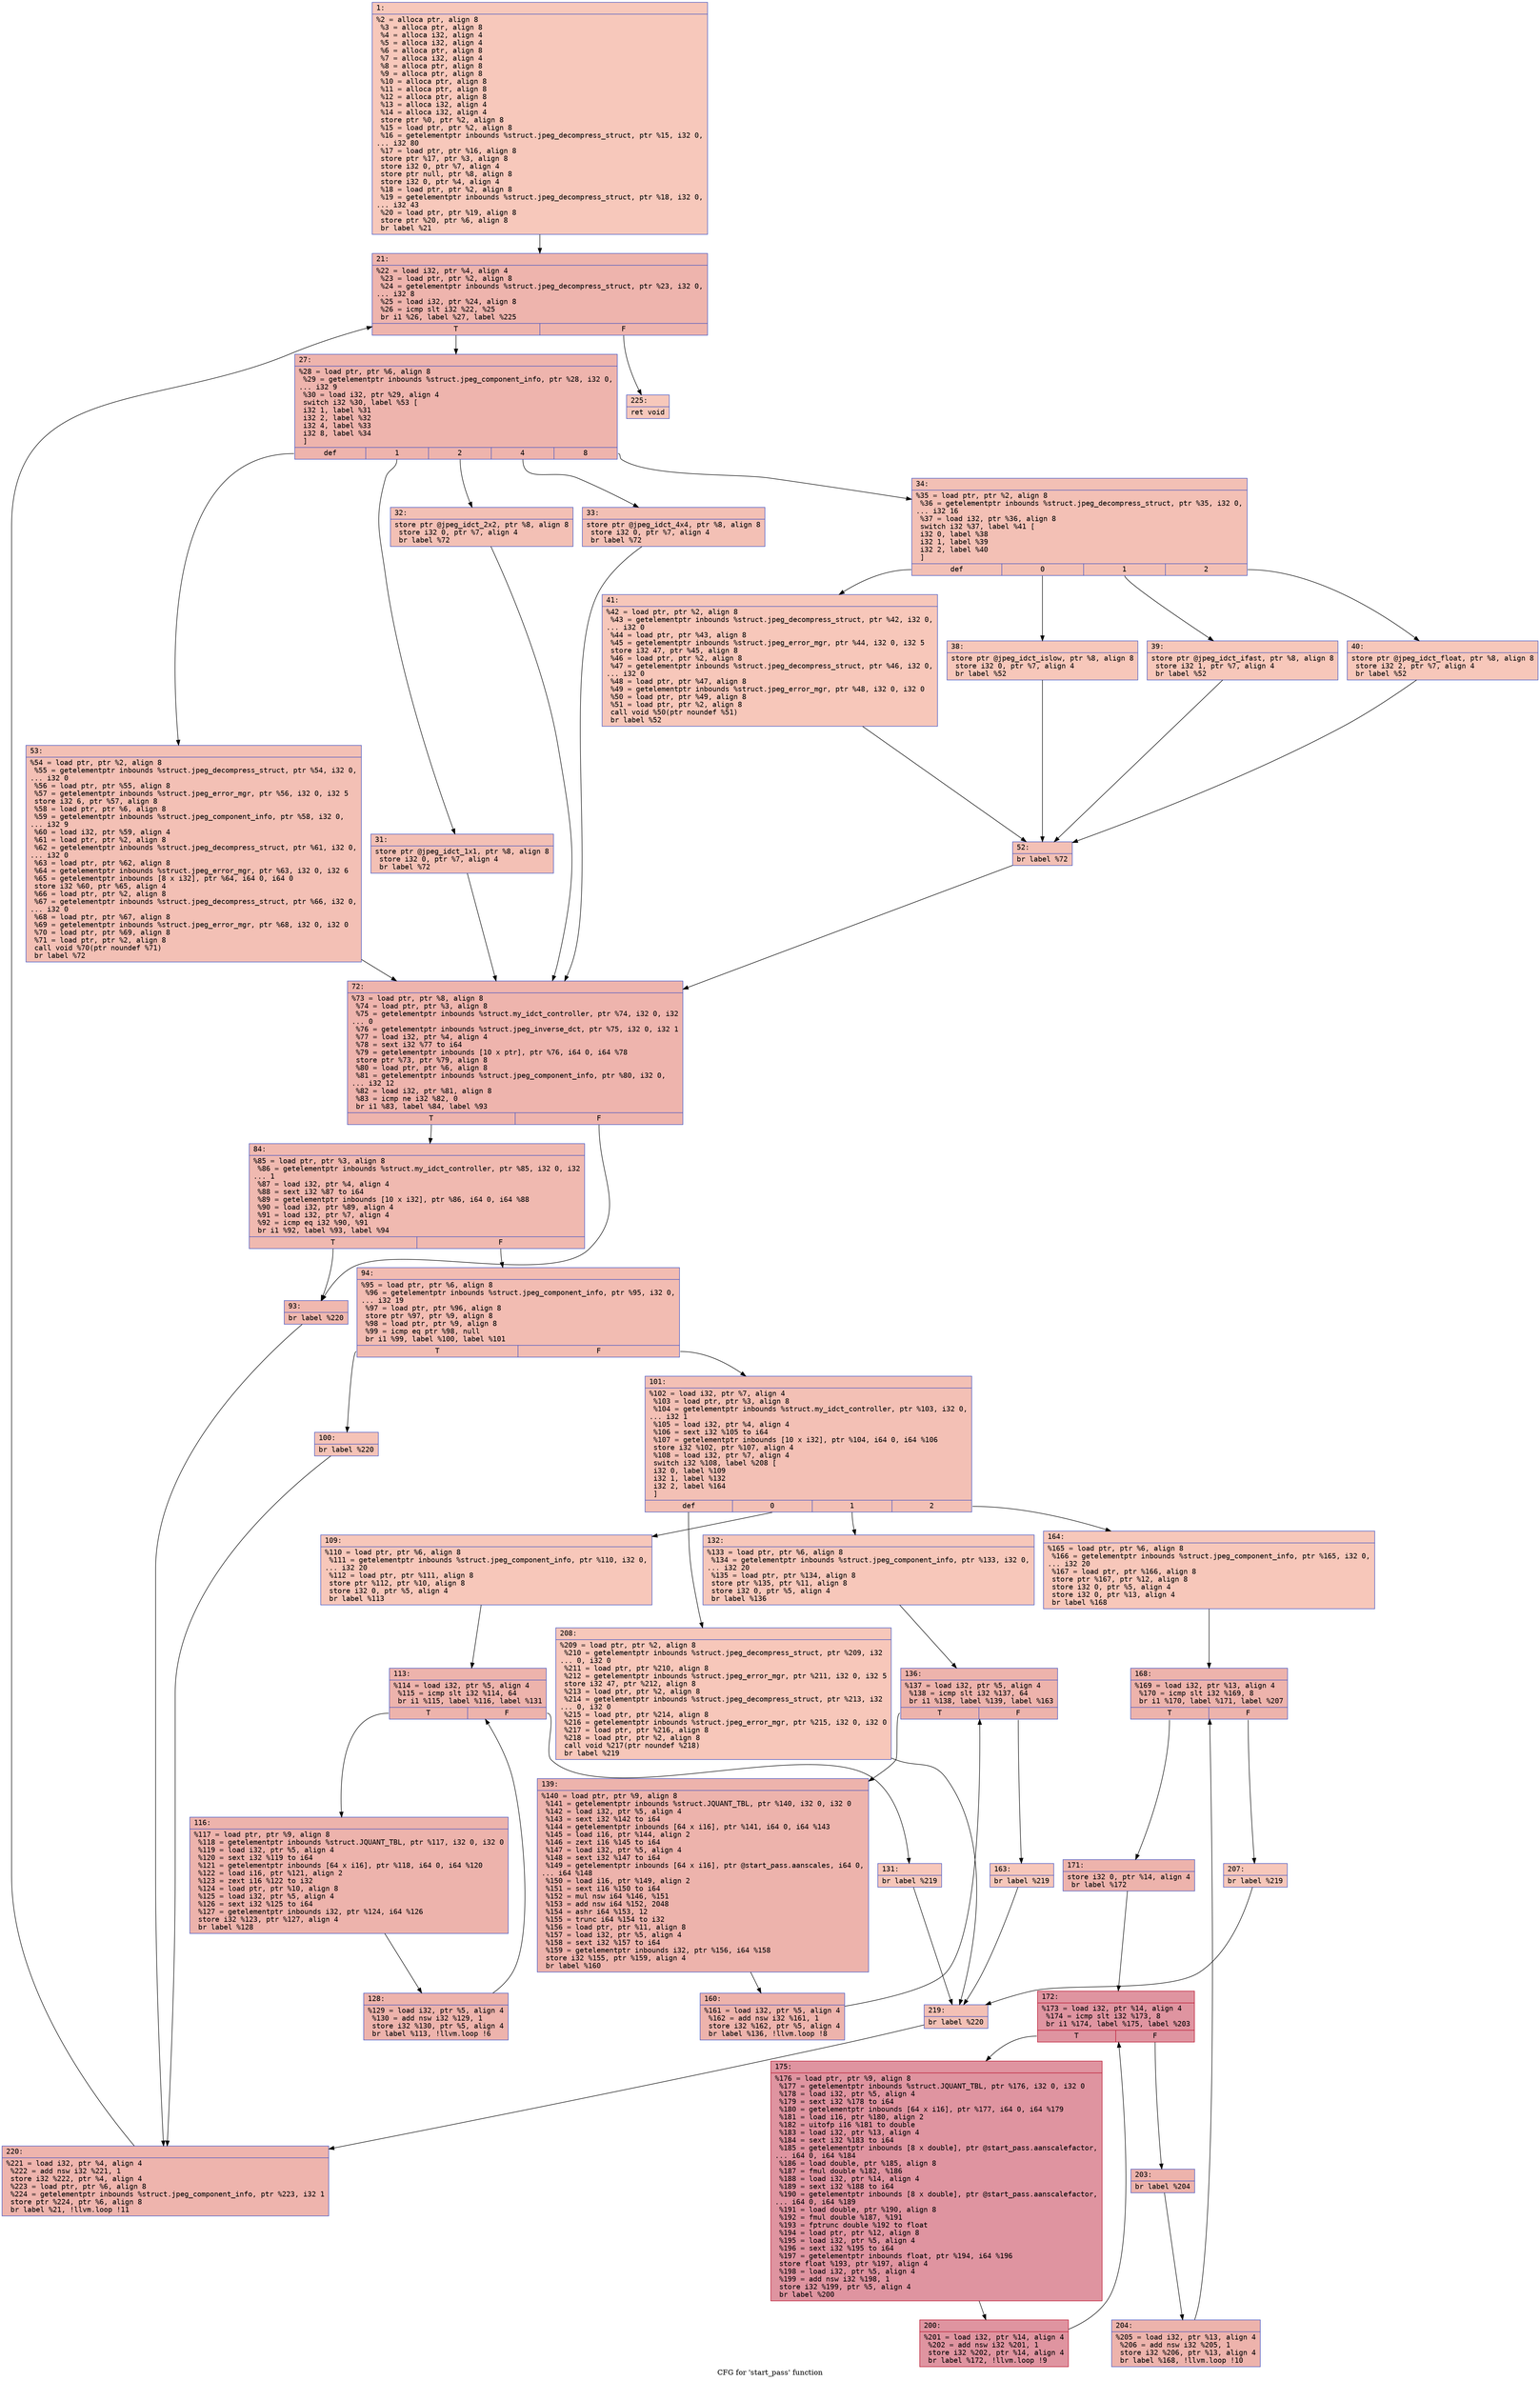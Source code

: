 digraph "CFG for 'start_pass' function" {
	label="CFG for 'start_pass' function";

	Node0x600000e5a080 [shape=record,color="#3d50c3ff", style=filled, fillcolor="#ed836670" fontname="Courier",label="{1:\l|  %2 = alloca ptr, align 8\l  %3 = alloca ptr, align 8\l  %4 = alloca i32, align 4\l  %5 = alloca i32, align 4\l  %6 = alloca ptr, align 8\l  %7 = alloca i32, align 4\l  %8 = alloca ptr, align 8\l  %9 = alloca ptr, align 8\l  %10 = alloca ptr, align 8\l  %11 = alloca ptr, align 8\l  %12 = alloca ptr, align 8\l  %13 = alloca i32, align 4\l  %14 = alloca i32, align 4\l  store ptr %0, ptr %2, align 8\l  %15 = load ptr, ptr %2, align 8\l  %16 = getelementptr inbounds %struct.jpeg_decompress_struct, ptr %15, i32 0,\l... i32 80\l  %17 = load ptr, ptr %16, align 8\l  store ptr %17, ptr %3, align 8\l  store i32 0, ptr %7, align 4\l  store ptr null, ptr %8, align 8\l  store i32 0, ptr %4, align 4\l  %18 = load ptr, ptr %2, align 8\l  %19 = getelementptr inbounds %struct.jpeg_decompress_struct, ptr %18, i32 0,\l... i32 43\l  %20 = load ptr, ptr %19, align 8\l  store ptr %20, ptr %6, align 8\l  br label %21\l}"];
	Node0x600000e5a080 -> Node0x600000e5a0d0[tooltip="1 -> 21\nProbability 100.00%" ];
	Node0x600000e5a0d0 [shape=record,color="#3d50c3ff", style=filled, fillcolor="#d8564670" fontname="Courier",label="{21:\l|  %22 = load i32, ptr %4, align 4\l  %23 = load ptr, ptr %2, align 8\l  %24 = getelementptr inbounds %struct.jpeg_decompress_struct, ptr %23, i32 0,\l... i32 8\l  %25 = load i32, ptr %24, align 8\l  %26 = icmp slt i32 %22, %25\l  br i1 %26, label %27, label %225\l|{<s0>T|<s1>F}}"];
	Node0x600000e5a0d0:s0 -> Node0x600000e5a120[tooltip="21 -> 27\nProbability 96.88%" ];
	Node0x600000e5a0d0:s1 -> Node0x600000e5ad50[tooltip="21 -> 225\nProbability 3.12%" ];
	Node0x600000e5a120 [shape=record,color="#3d50c3ff", style=filled, fillcolor="#d8564670" fontname="Courier",label="{27:\l|  %28 = load ptr, ptr %6, align 8\l  %29 = getelementptr inbounds %struct.jpeg_component_info, ptr %28, i32 0,\l... i32 9\l  %30 = load i32, ptr %29, align 4\l  switch i32 %30, label %53 [\l    i32 1, label %31\l    i32 2, label %32\l    i32 4, label %33\l    i32 8, label %34\l  ]\l|{<s0>def|<s1>1|<s2>2|<s3>4|<s4>8}}"];
	Node0x600000e5a120:s0 -> Node0x600000e5a440[tooltip="27 -> 53\nProbability 20.00%" ];
	Node0x600000e5a120:s1 -> Node0x600000e5a170[tooltip="27 -> 31\nProbability 20.00%" ];
	Node0x600000e5a120:s2 -> Node0x600000e5a1c0[tooltip="27 -> 32\nProbability 20.00%" ];
	Node0x600000e5a120:s3 -> Node0x600000e5a210[tooltip="27 -> 33\nProbability 20.00%" ];
	Node0x600000e5a120:s4 -> Node0x600000e5a260[tooltip="27 -> 34\nProbability 20.00%" ];
	Node0x600000e5a170 [shape=record,color="#3d50c3ff", style=filled, fillcolor="#e5705870" fontname="Courier",label="{31:\l|  store ptr @jpeg_idct_1x1, ptr %8, align 8\l  store i32 0, ptr %7, align 4\l  br label %72\l}"];
	Node0x600000e5a170 -> Node0x600000e5a490[tooltip="31 -> 72\nProbability 100.00%" ];
	Node0x600000e5a1c0 [shape=record,color="#3d50c3ff", style=filled, fillcolor="#e5705870" fontname="Courier",label="{32:\l|  store ptr @jpeg_idct_2x2, ptr %8, align 8\l  store i32 0, ptr %7, align 4\l  br label %72\l}"];
	Node0x600000e5a1c0 -> Node0x600000e5a490[tooltip="32 -> 72\nProbability 100.00%" ];
	Node0x600000e5a210 [shape=record,color="#3d50c3ff", style=filled, fillcolor="#e5705870" fontname="Courier",label="{33:\l|  store ptr @jpeg_idct_4x4, ptr %8, align 8\l  store i32 0, ptr %7, align 4\l  br label %72\l}"];
	Node0x600000e5a210 -> Node0x600000e5a490[tooltip="33 -> 72\nProbability 100.00%" ];
	Node0x600000e5a260 [shape=record,color="#3d50c3ff", style=filled, fillcolor="#e5705870" fontname="Courier",label="{34:\l|  %35 = load ptr, ptr %2, align 8\l  %36 = getelementptr inbounds %struct.jpeg_decompress_struct, ptr %35, i32 0,\l... i32 16\l  %37 = load i32, ptr %36, align 8\l  switch i32 %37, label %41 [\l    i32 0, label %38\l    i32 1, label %39\l    i32 2, label %40\l  ]\l|{<s0>def|<s1>0|<s2>1|<s3>2}}"];
	Node0x600000e5a260:s0 -> Node0x600000e5a3a0[tooltip="34 -> 41\nProbability 25.00%" ];
	Node0x600000e5a260:s1 -> Node0x600000e5a2b0[tooltip="34 -> 38\nProbability 25.00%" ];
	Node0x600000e5a260:s2 -> Node0x600000e5a300[tooltip="34 -> 39\nProbability 25.00%" ];
	Node0x600000e5a260:s3 -> Node0x600000e5a350[tooltip="34 -> 40\nProbability 25.00%" ];
	Node0x600000e5a2b0 [shape=record,color="#3d50c3ff", style=filled, fillcolor="#ec7f6370" fontname="Courier",label="{38:\l|  store ptr @jpeg_idct_islow, ptr %8, align 8\l  store i32 0, ptr %7, align 4\l  br label %52\l}"];
	Node0x600000e5a2b0 -> Node0x600000e5a3f0[tooltip="38 -> 52\nProbability 100.00%" ];
	Node0x600000e5a300 [shape=record,color="#3d50c3ff", style=filled, fillcolor="#ec7f6370" fontname="Courier",label="{39:\l|  store ptr @jpeg_idct_ifast, ptr %8, align 8\l  store i32 1, ptr %7, align 4\l  br label %52\l}"];
	Node0x600000e5a300 -> Node0x600000e5a3f0[tooltip="39 -> 52\nProbability 100.00%" ];
	Node0x600000e5a350 [shape=record,color="#3d50c3ff", style=filled, fillcolor="#ec7f6370" fontname="Courier",label="{40:\l|  store ptr @jpeg_idct_float, ptr %8, align 8\l  store i32 2, ptr %7, align 4\l  br label %52\l}"];
	Node0x600000e5a350 -> Node0x600000e5a3f0[tooltip="40 -> 52\nProbability 100.00%" ];
	Node0x600000e5a3a0 [shape=record,color="#3d50c3ff", style=filled, fillcolor="#ec7f6370" fontname="Courier",label="{41:\l|  %42 = load ptr, ptr %2, align 8\l  %43 = getelementptr inbounds %struct.jpeg_decompress_struct, ptr %42, i32 0,\l... i32 0\l  %44 = load ptr, ptr %43, align 8\l  %45 = getelementptr inbounds %struct.jpeg_error_mgr, ptr %44, i32 0, i32 5\l  store i32 47, ptr %45, align 8\l  %46 = load ptr, ptr %2, align 8\l  %47 = getelementptr inbounds %struct.jpeg_decompress_struct, ptr %46, i32 0,\l... i32 0\l  %48 = load ptr, ptr %47, align 8\l  %49 = getelementptr inbounds %struct.jpeg_error_mgr, ptr %48, i32 0, i32 0\l  %50 = load ptr, ptr %49, align 8\l  %51 = load ptr, ptr %2, align 8\l  call void %50(ptr noundef %51)\l  br label %52\l}"];
	Node0x600000e5a3a0 -> Node0x600000e5a3f0[tooltip="41 -> 52\nProbability 100.00%" ];
	Node0x600000e5a3f0 [shape=record,color="#3d50c3ff", style=filled, fillcolor="#e5705870" fontname="Courier",label="{52:\l|  br label %72\l}"];
	Node0x600000e5a3f0 -> Node0x600000e5a490[tooltip="52 -> 72\nProbability 100.00%" ];
	Node0x600000e5a440 [shape=record,color="#3d50c3ff", style=filled, fillcolor="#e5705870" fontname="Courier",label="{53:\l|  %54 = load ptr, ptr %2, align 8\l  %55 = getelementptr inbounds %struct.jpeg_decompress_struct, ptr %54, i32 0,\l... i32 0\l  %56 = load ptr, ptr %55, align 8\l  %57 = getelementptr inbounds %struct.jpeg_error_mgr, ptr %56, i32 0, i32 5\l  store i32 6, ptr %57, align 8\l  %58 = load ptr, ptr %6, align 8\l  %59 = getelementptr inbounds %struct.jpeg_component_info, ptr %58, i32 0,\l... i32 9\l  %60 = load i32, ptr %59, align 4\l  %61 = load ptr, ptr %2, align 8\l  %62 = getelementptr inbounds %struct.jpeg_decompress_struct, ptr %61, i32 0,\l... i32 0\l  %63 = load ptr, ptr %62, align 8\l  %64 = getelementptr inbounds %struct.jpeg_error_mgr, ptr %63, i32 0, i32 6\l  %65 = getelementptr inbounds [8 x i32], ptr %64, i64 0, i64 0\l  store i32 %60, ptr %65, align 4\l  %66 = load ptr, ptr %2, align 8\l  %67 = getelementptr inbounds %struct.jpeg_decompress_struct, ptr %66, i32 0,\l... i32 0\l  %68 = load ptr, ptr %67, align 8\l  %69 = getelementptr inbounds %struct.jpeg_error_mgr, ptr %68, i32 0, i32 0\l  %70 = load ptr, ptr %69, align 8\l  %71 = load ptr, ptr %2, align 8\l  call void %70(ptr noundef %71)\l  br label %72\l}"];
	Node0x600000e5a440 -> Node0x600000e5a490[tooltip="53 -> 72\nProbability 100.00%" ];
	Node0x600000e5a490 [shape=record,color="#3d50c3ff", style=filled, fillcolor="#d8564670" fontname="Courier",label="{72:\l|  %73 = load ptr, ptr %8, align 8\l  %74 = load ptr, ptr %3, align 8\l  %75 = getelementptr inbounds %struct.my_idct_controller, ptr %74, i32 0, i32\l... 0\l  %76 = getelementptr inbounds %struct.jpeg_inverse_dct, ptr %75, i32 0, i32 1\l  %77 = load i32, ptr %4, align 4\l  %78 = sext i32 %77 to i64\l  %79 = getelementptr inbounds [10 x ptr], ptr %76, i64 0, i64 %78\l  store ptr %73, ptr %79, align 8\l  %80 = load ptr, ptr %6, align 8\l  %81 = getelementptr inbounds %struct.jpeg_component_info, ptr %80, i32 0,\l... i32 12\l  %82 = load i32, ptr %81, align 8\l  %83 = icmp ne i32 %82, 0\l  br i1 %83, label %84, label %93\l|{<s0>T|<s1>F}}"];
	Node0x600000e5a490:s0 -> Node0x600000e5a4e0[tooltip="72 -> 84\nProbability 62.50%" ];
	Node0x600000e5a490:s1 -> Node0x600000e5a530[tooltip="72 -> 93\nProbability 37.50%" ];
	Node0x600000e5a4e0 [shape=record,color="#3d50c3ff", style=filled, fillcolor="#de614d70" fontname="Courier",label="{84:\l|  %85 = load ptr, ptr %3, align 8\l  %86 = getelementptr inbounds %struct.my_idct_controller, ptr %85, i32 0, i32\l... 1\l  %87 = load i32, ptr %4, align 4\l  %88 = sext i32 %87 to i64\l  %89 = getelementptr inbounds [10 x i32], ptr %86, i64 0, i64 %88\l  %90 = load i32, ptr %89, align 4\l  %91 = load i32, ptr %7, align 4\l  %92 = icmp eq i32 %90, %91\l  br i1 %92, label %93, label %94\l|{<s0>T|<s1>F}}"];
	Node0x600000e5a4e0:s0 -> Node0x600000e5a530[tooltip="84 -> 93\nProbability 50.00%" ];
	Node0x600000e5a4e0:s1 -> Node0x600000e5a580[tooltip="84 -> 94\nProbability 50.00%" ];
	Node0x600000e5a530 [shape=record,color="#3d50c3ff", style=filled, fillcolor="#dc5d4a70" fontname="Courier",label="{93:\l|  br label %220\l}"];
	Node0x600000e5a530 -> Node0x600000e5ad00[tooltip="93 -> 220\nProbability 100.00%" ];
	Node0x600000e5a580 [shape=record,color="#3d50c3ff", style=filled, fillcolor="#e1675170" fontname="Courier",label="{94:\l|  %95 = load ptr, ptr %6, align 8\l  %96 = getelementptr inbounds %struct.jpeg_component_info, ptr %95, i32 0,\l... i32 19\l  %97 = load ptr, ptr %96, align 8\l  store ptr %97, ptr %9, align 8\l  %98 = load ptr, ptr %9, align 8\l  %99 = icmp eq ptr %98, null\l  br i1 %99, label %100, label %101\l|{<s0>T|<s1>F}}"];
	Node0x600000e5a580:s0 -> Node0x600000e5a5d0[tooltip="94 -> 100\nProbability 37.50%" ];
	Node0x600000e5a580:s1 -> Node0x600000e5a620[tooltip="94 -> 101\nProbability 62.50%" ];
	Node0x600000e5a5d0 [shape=record,color="#3d50c3ff", style=filled, fillcolor="#e8765c70" fontname="Courier",label="{100:\l|  br label %220\l}"];
	Node0x600000e5a5d0 -> Node0x600000e5ad00[tooltip="100 -> 220\nProbability 100.00%" ];
	Node0x600000e5a620 [shape=record,color="#3d50c3ff", style=filled, fillcolor="#e5705870" fontname="Courier",label="{101:\l|  %102 = load i32, ptr %7, align 4\l  %103 = load ptr, ptr %3, align 8\l  %104 = getelementptr inbounds %struct.my_idct_controller, ptr %103, i32 0,\l... i32 1\l  %105 = load i32, ptr %4, align 4\l  %106 = sext i32 %105 to i64\l  %107 = getelementptr inbounds [10 x i32], ptr %104, i64 0, i64 %106\l  store i32 %102, ptr %107, align 4\l  %108 = load i32, ptr %7, align 4\l  switch i32 %108, label %208 [\l    i32 0, label %109\l    i32 1, label %132\l    i32 2, label %164\l  ]\l|{<s0>def|<s1>0|<s2>1|<s3>2}}"];
	Node0x600000e5a620:s0 -> Node0x600000e5ac60[tooltip="101 -> 208\nProbability 25.00%" ];
	Node0x600000e5a620:s1 -> Node0x600000e5a670[tooltip="101 -> 109\nProbability 25.00%" ];
	Node0x600000e5a620:s2 -> Node0x600000e5a800[tooltip="101 -> 132\nProbability 25.00%" ];
	Node0x600000e5a620:s3 -> Node0x600000e5a990[tooltip="101 -> 164\nProbability 25.00%" ];
	Node0x600000e5a670 [shape=record,color="#3d50c3ff", style=filled, fillcolor="#ec7f6370" fontname="Courier",label="{109:\l|  %110 = load ptr, ptr %6, align 8\l  %111 = getelementptr inbounds %struct.jpeg_component_info, ptr %110, i32 0,\l... i32 20\l  %112 = load ptr, ptr %111, align 8\l  store ptr %112, ptr %10, align 8\l  store i32 0, ptr %5, align 4\l  br label %113\l}"];
	Node0x600000e5a670 -> Node0x600000e5a6c0[tooltip="109 -> 113\nProbability 100.00%" ];
	Node0x600000e5a6c0 [shape=record,color="#3d50c3ff", style=filled, fillcolor="#d6524470" fontname="Courier",label="{113:\l|  %114 = load i32, ptr %5, align 4\l  %115 = icmp slt i32 %114, 64\l  br i1 %115, label %116, label %131\l|{<s0>T|<s1>F}}"];
	Node0x600000e5a6c0:s0 -> Node0x600000e5a710[tooltip="113 -> 116\nProbability 96.88%" ];
	Node0x600000e5a6c0:s1 -> Node0x600000e5a7b0[tooltip="113 -> 131\nProbability 3.12%" ];
	Node0x600000e5a710 [shape=record,color="#3d50c3ff", style=filled, fillcolor="#d6524470" fontname="Courier",label="{116:\l|  %117 = load ptr, ptr %9, align 8\l  %118 = getelementptr inbounds %struct.JQUANT_TBL, ptr %117, i32 0, i32 0\l  %119 = load i32, ptr %5, align 4\l  %120 = sext i32 %119 to i64\l  %121 = getelementptr inbounds [64 x i16], ptr %118, i64 0, i64 %120\l  %122 = load i16, ptr %121, align 2\l  %123 = zext i16 %122 to i32\l  %124 = load ptr, ptr %10, align 8\l  %125 = load i32, ptr %5, align 4\l  %126 = sext i32 %125 to i64\l  %127 = getelementptr inbounds i32, ptr %124, i64 %126\l  store i32 %123, ptr %127, align 4\l  br label %128\l}"];
	Node0x600000e5a710 -> Node0x600000e5a760[tooltip="116 -> 128\nProbability 100.00%" ];
	Node0x600000e5a760 [shape=record,color="#3d50c3ff", style=filled, fillcolor="#d6524470" fontname="Courier",label="{128:\l|  %129 = load i32, ptr %5, align 4\l  %130 = add nsw i32 %129, 1\l  store i32 %130, ptr %5, align 4\l  br label %113, !llvm.loop !6\l}"];
	Node0x600000e5a760 -> Node0x600000e5a6c0[tooltip="128 -> 113\nProbability 100.00%" ];
	Node0x600000e5a7b0 [shape=record,color="#3d50c3ff", style=filled, fillcolor="#ec7f6370" fontname="Courier",label="{131:\l|  br label %219\l}"];
	Node0x600000e5a7b0 -> Node0x600000e5acb0[tooltip="131 -> 219\nProbability 100.00%" ];
	Node0x600000e5a800 [shape=record,color="#3d50c3ff", style=filled, fillcolor="#ec7f6370" fontname="Courier",label="{132:\l|  %133 = load ptr, ptr %6, align 8\l  %134 = getelementptr inbounds %struct.jpeg_component_info, ptr %133, i32 0,\l... i32 20\l  %135 = load ptr, ptr %134, align 8\l  store ptr %135, ptr %11, align 8\l  store i32 0, ptr %5, align 4\l  br label %136\l}"];
	Node0x600000e5a800 -> Node0x600000e5a850[tooltip="132 -> 136\nProbability 100.00%" ];
	Node0x600000e5a850 [shape=record,color="#3d50c3ff", style=filled, fillcolor="#d6524470" fontname="Courier",label="{136:\l|  %137 = load i32, ptr %5, align 4\l  %138 = icmp slt i32 %137, 64\l  br i1 %138, label %139, label %163\l|{<s0>T|<s1>F}}"];
	Node0x600000e5a850:s0 -> Node0x600000e5a8a0[tooltip="136 -> 139\nProbability 96.88%" ];
	Node0x600000e5a850:s1 -> Node0x600000e5a940[tooltip="136 -> 163\nProbability 3.12%" ];
	Node0x600000e5a8a0 [shape=record,color="#3d50c3ff", style=filled, fillcolor="#d6524470" fontname="Courier",label="{139:\l|  %140 = load ptr, ptr %9, align 8\l  %141 = getelementptr inbounds %struct.JQUANT_TBL, ptr %140, i32 0, i32 0\l  %142 = load i32, ptr %5, align 4\l  %143 = sext i32 %142 to i64\l  %144 = getelementptr inbounds [64 x i16], ptr %141, i64 0, i64 %143\l  %145 = load i16, ptr %144, align 2\l  %146 = zext i16 %145 to i64\l  %147 = load i32, ptr %5, align 4\l  %148 = sext i32 %147 to i64\l  %149 = getelementptr inbounds [64 x i16], ptr @start_pass.aanscales, i64 0,\l... i64 %148\l  %150 = load i16, ptr %149, align 2\l  %151 = sext i16 %150 to i64\l  %152 = mul nsw i64 %146, %151\l  %153 = add nsw i64 %152, 2048\l  %154 = ashr i64 %153, 12\l  %155 = trunc i64 %154 to i32\l  %156 = load ptr, ptr %11, align 8\l  %157 = load i32, ptr %5, align 4\l  %158 = sext i32 %157 to i64\l  %159 = getelementptr inbounds i32, ptr %156, i64 %158\l  store i32 %155, ptr %159, align 4\l  br label %160\l}"];
	Node0x600000e5a8a0 -> Node0x600000e5a8f0[tooltip="139 -> 160\nProbability 100.00%" ];
	Node0x600000e5a8f0 [shape=record,color="#3d50c3ff", style=filled, fillcolor="#d6524470" fontname="Courier",label="{160:\l|  %161 = load i32, ptr %5, align 4\l  %162 = add nsw i32 %161, 1\l  store i32 %162, ptr %5, align 4\l  br label %136, !llvm.loop !8\l}"];
	Node0x600000e5a8f0 -> Node0x600000e5a850[tooltip="160 -> 136\nProbability 100.00%" ];
	Node0x600000e5a940 [shape=record,color="#3d50c3ff", style=filled, fillcolor="#ec7f6370" fontname="Courier",label="{163:\l|  br label %219\l}"];
	Node0x600000e5a940 -> Node0x600000e5acb0[tooltip="163 -> 219\nProbability 100.00%" ];
	Node0x600000e5a990 [shape=record,color="#3d50c3ff", style=filled, fillcolor="#ec7f6370" fontname="Courier",label="{164:\l|  %165 = load ptr, ptr %6, align 8\l  %166 = getelementptr inbounds %struct.jpeg_component_info, ptr %165, i32 0,\l... i32 20\l  %167 = load ptr, ptr %166, align 8\l  store ptr %167, ptr %12, align 8\l  store i32 0, ptr %5, align 4\l  store i32 0, ptr %13, align 4\l  br label %168\l}"];
	Node0x600000e5a990 -> Node0x600000e5a9e0[tooltip="164 -> 168\nProbability 100.00%" ];
	Node0x600000e5a9e0 [shape=record,color="#3d50c3ff", style=filled, fillcolor="#d6524470" fontname="Courier",label="{168:\l|  %169 = load i32, ptr %13, align 4\l  %170 = icmp slt i32 %169, 8\l  br i1 %170, label %171, label %207\l|{<s0>T|<s1>F}}"];
	Node0x600000e5a9e0:s0 -> Node0x600000e5aa30[tooltip="168 -> 171\nProbability 96.88%" ];
	Node0x600000e5a9e0:s1 -> Node0x600000e5ac10[tooltip="168 -> 207\nProbability 3.12%" ];
	Node0x600000e5aa30 [shape=record,color="#3d50c3ff", style=filled, fillcolor="#d6524470" fontname="Courier",label="{171:\l|  store i32 0, ptr %14, align 4\l  br label %172\l}"];
	Node0x600000e5aa30 -> Node0x600000e5aa80[tooltip="171 -> 172\nProbability 100.00%" ];
	Node0x600000e5aa80 [shape=record,color="#b70d28ff", style=filled, fillcolor="#b70d2870" fontname="Courier",label="{172:\l|  %173 = load i32, ptr %14, align 4\l  %174 = icmp slt i32 %173, 8\l  br i1 %174, label %175, label %203\l|{<s0>T|<s1>F}}"];
	Node0x600000e5aa80:s0 -> Node0x600000e5aad0[tooltip="172 -> 175\nProbability 96.88%" ];
	Node0x600000e5aa80:s1 -> Node0x600000e5ab70[tooltip="172 -> 203\nProbability 3.12%" ];
	Node0x600000e5aad0 [shape=record,color="#b70d28ff", style=filled, fillcolor="#b70d2870" fontname="Courier",label="{175:\l|  %176 = load ptr, ptr %9, align 8\l  %177 = getelementptr inbounds %struct.JQUANT_TBL, ptr %176, i32 0, i32 0\l  %178 = load i32, ptr %5, align 4\l  %179 = sext i32 %178 to i64\l  %180 = getelementptr inbounds [64 x i16], ptr %177, i64 0, i64 %179\l  %181 = load i16, ptr %180, align 2\l  %182 = uitofp i16 %181 to double\l  %183 = load i32, ptr %13, align 4\l  %184 = sext i32 %183 to i64\l  %185 = getelementptr inbounds [8 x double], ptr @start_pass.aanscalefactor,\l... i64 0, i64 %184\l  %186 = load double, ptr %185, align 8\l  %187 = fmul double %182, %186\l  %188 = load i32, ptr %14, align 4\l  %189 = sext i32 %188 to i64\l  %190 = getelementptr inbounds [8 x double], ptr @start_pass.aanscalefactor,\l... i64 0, i64 %189\l  %191 = load double, ptr %190, align 8\l  %192 = fmul double %187, %191\l  %193 = fptrunc double %192 to float\l  %194 = load ptr, ptr %12, align 8\l  %195 = load i32, ptr %5, align 4\l  %196 = sext i32 %195 to i64\l  %197 = getelementptr inbounds float, ptr %194, i64 %196\l  store float %193, ptr %197, align 4\l  %198 = load i32, ptr %5, align 4\l  %199 = add nsw i32 %198, 1\l  store i32 %199, ptr %5, align 4\l  br label %200\l}"];
	Node0x600000e5aad0 -> Node0x600000e5ab20[tooltip="175 -> 200\nProbability 100.00%" ];
	Node0x600000e5ab20 [shape=record,color="#b70d28ff", style=filled, fillcolor="#b70d2870" fontname="Courier",label="{200:\l|  %201 = load i32, ptr %14, align 4\l  %202 = add nsw i32 %201, 1\l  store i32 %202, ptr %14, align 4\l  br label %172, !llvm.loop !9\l}"];
	Node0x600000e5ab20 -> Node0x600000e5aa80[tooltip="200 -> 172\nProbability 100.00%" ];
	Node0x600000e5ab70 [shape=record,color="#3d50c3ff", style=filled, fillcolor="#d6524470" fontname="Courier",label="{203:\l|  br label %204\l}"];
	Node0x600000e5ab70 -> Node0x600000e5abc0[tooltip="203 -> 204\nProbability 100.00%" ];
	Node0x600000e5abc0 [shape=record,color="#3d50c3ff", style=filled, fillcolor="#d6524470" fontname="Courier",label="{204:\l|  %205 = load i32, ptr %13, align 4\l  %206 = add nsw i32 %205, 1\l  store i32 %206, ptr %13, align 4\l  br label %168, !llvm.loop !10\l}"];
	Node0x600000e5abc0 -> Node0x600000e5a9e0[tooltip="204 -> 168\nProbability 100.00%" ];
	Node0x600000e5ac10 [shape=record,color="#3d50c3ff", style=filled, fillcolor="#ec7f6370" fontname="Courier",label="{207:\l|  br label %219\l}"];
	Node0x600000e5ac10 -> Node0x600000e5acb0[tooltip="207 -> 219\nProbability 100.00%" ];
	Node0x600000e5ac60 [shape=record,color="#3d50c3ff", style=filled, fillcolor="#ec7f6370" fontname="Courier",label="{208:\l|  %209 = load ptr, ptr %2, align 8\l  %210 = getelementptr inbounds %struct.jpeg_decompress_struct, ptr %209, i32\l... 0, i32 0\l  %211 = load ptr, ptr %210, align 8\l  %212 = getelementptr inbounds %struct.jpeg_error_mgr, ptr %211, i32 0, i32 5\l  store i32 47, ptr %212, align 8\l  %213 = load ptr, ptr %2, align 8\l  %214 = getelementptr inbounds %struct.jpeg_decompress_struct, ptr %213, i32\l... 0, i32 0\l  %215 = load ptr, ptr %214, align 8\l  %216 = getelementptr inbounds %struct.jpeg_error_mgr, ptr %215, i32 0, i32 0\l  %217 = load ptr, ptr %216, align 8\l  %218 = load ptr, ptr %2, align 8\l  call void %217(ptr noundef %218)\l  br label %219\l}"];
	Node0x600000e5ac60 -> Node0x600000e5acb0[tooltip="208 -> 219\nProbability 100.00%" ];
	Node0x600000e5acb0 [shape=record,color="#3d50c3ff", style=filled, fillcolor="#e5705870" fontname="Courier",label="{219:\l|  br label %220\l}"];
	Node0x600000e5acb0 -> Node0x600000e5ad00[tooltip="219 -> 220\nProbability 100.00%" ];
	Node0x600000e5ad00 [shape=record,color="#3d50c3ff", style=filled, fillcolor="#d8564670" fontname="Courier",label="{220:\l|  %221 = load i32, ptr %4, align 4\l  %222 = add nsw i32 %221, 1\l  store i32 %222, ptr %4, align 4\l  %223 = load ptr, ptr %6, align 8\l  %224 = getelementptr inbounds %struct.jpeg_component_info, ptr %223, i32 1\l  store ptr %224, ptr %6, align 8\l  br label %21, !llvm.loop !11\l}"];
	Node0x600000e5ad00 -> Node0x600000e5a0d0[tooltip="220 -> 21\nProbability 100.00%" ];
	Node0x600000e5ad50 [shape=record,color="#3d50c3ff", style=filled, fillcolor="#ed836670" fontname="Courier",label="{225:\l|  ret void\l}"];
}
